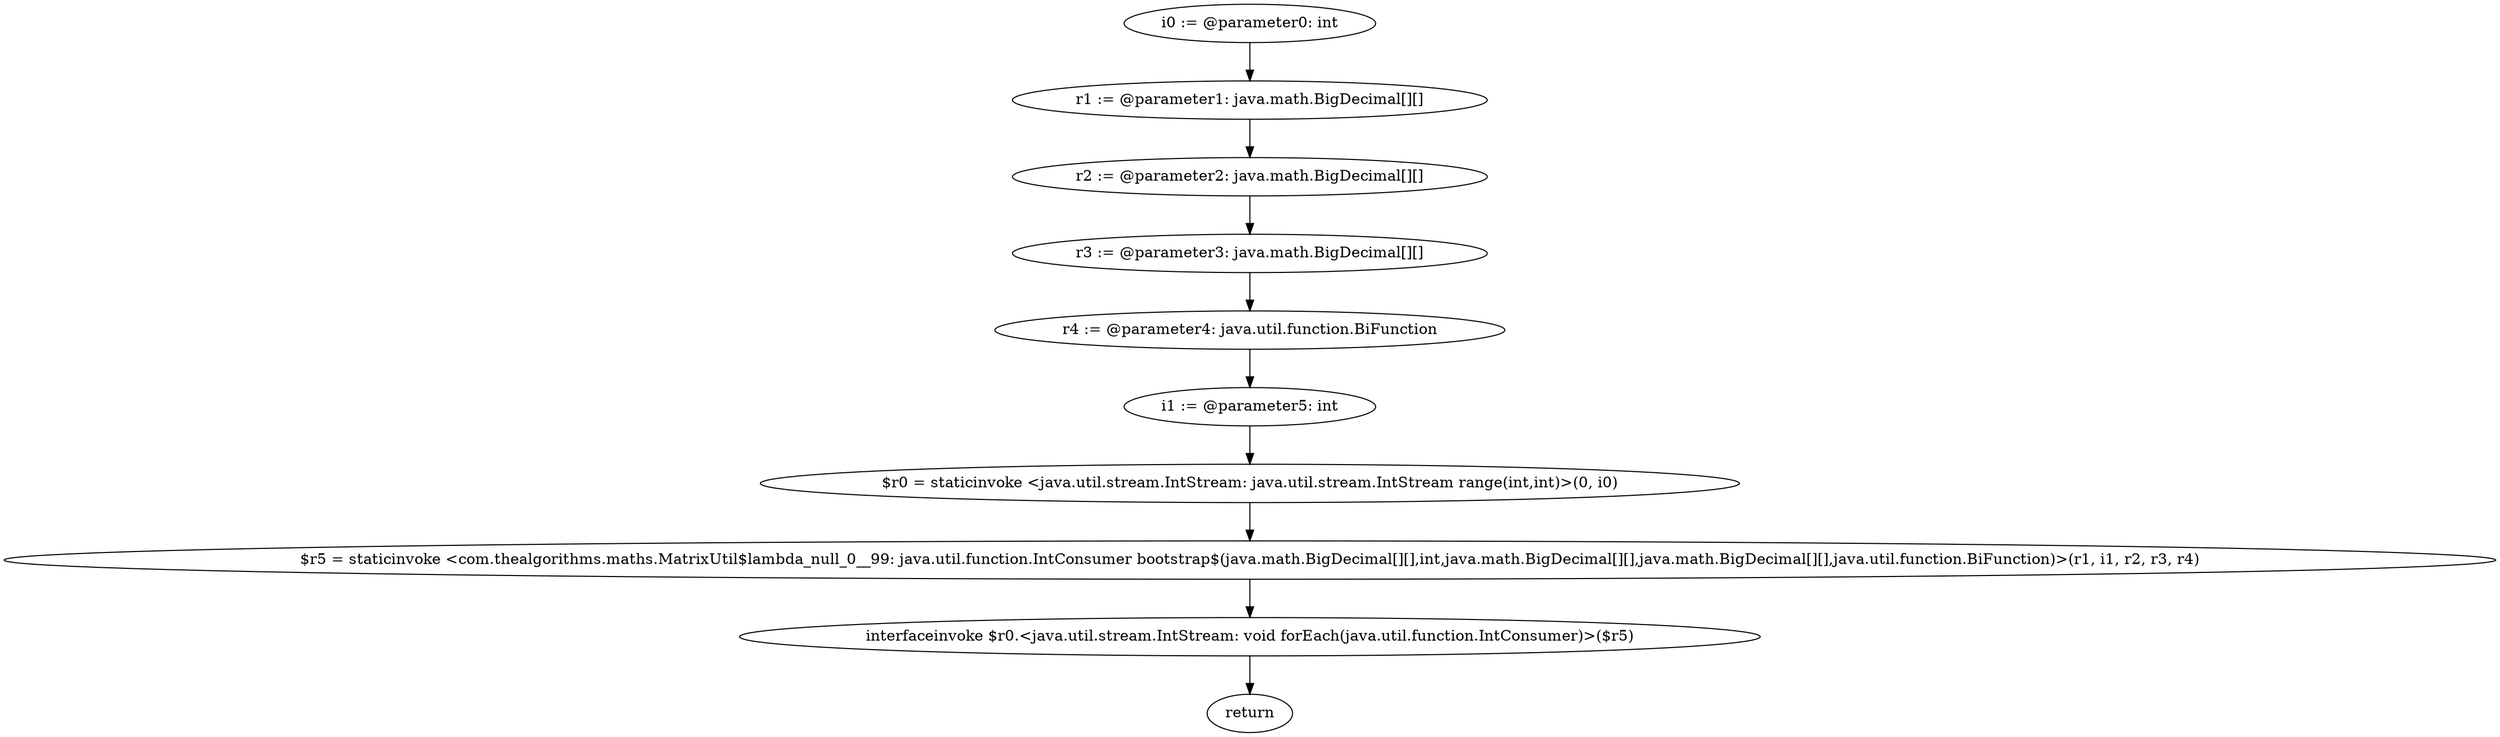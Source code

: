 digraph "unitGraph" {
    "i0 := @parameter0: int"
    "r1 := @parameter1: java.math.BigDecimal[][]"
    "r2 := @parameter2: java.math.BigDecimal[][]"
    "r3 := @parameter3: java.math.BigDecimal[][]"
    "r4 := @parameter4: java.util.function.BiFunction"
    "i1 := @parameter5: int"
    "$r0 = staticinvoke <java.util.stream.IntStream: java.util.stream.IntStream range(int,int)>(0, i0)"
    "$r5 = staticinvoke <com.thealgorithms.maths.MatrixUtil$lambda_null_0__99: java.util.function.IntConsumer bootstrap$(java.math.BigDecimal[][],int,java.math.BigDecimal[][],java.math.BigDecimal[][],java.util.function.BiFunction)>(r1, i1, r2, r3, r4)"
    "interfaceinvoke $r0.<java.util.stream.IntStream: void forEach(java.util.function.IntConsumer)>($r5)"
    "return"
    "i0 := @parameter0: int"->"r1 := @parameter1: java.math.BigDecimal[][]";
    "r1 := @parameter1: java.math.BigDecimal[][]"->"r2 := @parameter2: java.math.BigDecimal[][]";
    "r2 := @parameter2: java.math.BigDecimal[][]"->"r3 := @parameter3: java.math.BigDecimal[][]";
    "r3 := @parameter3: java.math.BigDecimal[][]"->"r4 := @parameter4: java.util.function.BiFunction";
    "r4 := @parameter4: java.util.function.BiFunction"->"i1 := @parameter5: int";
    "i1 := @parameter5: int"->"$r0 = staticinvoke <java.util.stream.IntStream: java.util.stream.IntStream range(int,int)>(0, i0)";
    "$r0 = staticinvoke <java.util.stream.IntStream: java.util.stream.IntStream range(int,int)>(0, i0)"->"$r5 = staticinvoke <com.thealgorithms.maths.MatrixUtil$lambda_null_0__99: java.util.function.IntConsumer bootstrap$(java.math.BigDecimal[][],int,java.math.BigDecimal[][],java.math.BigDecimal[][],java.util.function.BiFunction)>(r1, i1, r2, r3, r4)";
    "$r5 = staticinvoke <com.thealgorithms.maths.MatrixUtil$lambda_null_0__99: java.util.function.IntConsumer bootstrap$(java.math.BigDecimal[][],int,java.math.BigDecimal[][],java.math.BigDecimal[][],java.util.function.BiFunction)>(r1, i1, r2, r3, r4)"->"interfaceinvoke $r0.<java.util.stream.IntStream: void forEach(java.util.function.IntConsumer)>($r5)";
    "interfaceinvoke $r0.<java.util.stream.IntStream: void forEach(java.util.function.IntConsumer)>($r5)"->"return";
}

